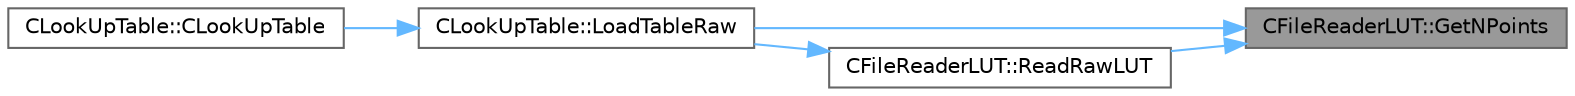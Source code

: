 digraph "CFileReaderLUT::GetNPoints"
{
 // LATEX_PDF_SIZE
  bgcolor="transparent";
  edge [fontname=Helvetica,fontsize=10,labelfontname=Helvetica,labelfontsize=10];
  node [fontname=Helvetica,fontsize=10,shape=box,height=0.2,width=0.4];
  rankdir="RL";
  Node1 [id="Node000001",label="CFileReaderLUT::GetNPoints",height=0.2,width=0.4,color="gray40", fillcolor="grey60", style="filled", fontcolor="black",tooltip="Get number of data points at specific table level."];
  Node1 -> Node2 [id="edge1_Node000001_Node000002",dir="back",color="steelblue1",style="solid",tooltip=" "];
  Node2 [id="Node000002",label="CLookUpTable::LoadTableRaw",height=0.2,width=0.4,color="grey40", fillcolor="white", style="filled",URL="$classCLookUpTable.html#ad11271c57df5e41f5665c181144a2b31",tooltip="Read the lookup table from file and store the data."];
  Node2 -> Node3 [id="edge2_Node000002_Node000003",dir="back",color="steelblue1",style="solid",tooltip=" "];
  Node3 [id="Node000003",label="CLookUpTable::CLookUpTable",height=0.2,width=0.4,color="grey40", fillcolor="white", style="filled",URL="$classCLookUpTable.html#ada66d28af65cd336a33e678302d05da2",tooltip=" "];
  Node1 -> Node4 [id="edge3_Node000001_Node000004",dir="back",color="steelblue1",style="solid",tooltip=" "];
  Node4 [id="Node000004",label="CFileReaderLUT::ReadRawLUT",height=0.2,width=0.4,color="grey40", fillcolor="white", style="filled",URL="$classCFileReaderLUT.html#aae43bf69fb2caed92cf5ba2ce79d0490",tooltip="Read LUT file and store information."];
  Node4 -> Node2 [id="edge4_Node000004_Node000002",dir="back",color="steelblue1",style="solid",tooltip=" "];
}
